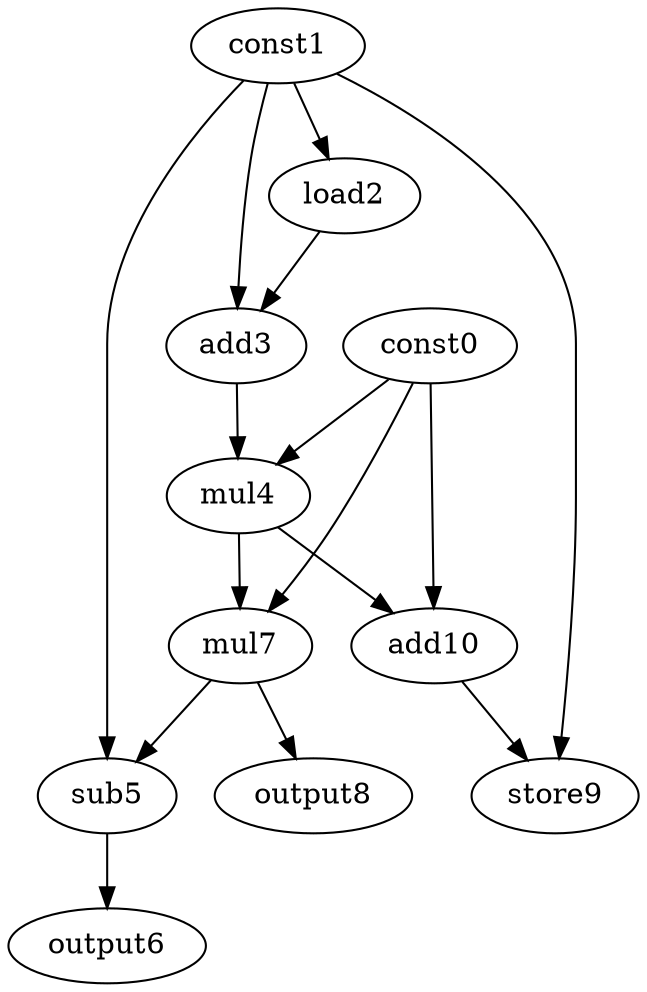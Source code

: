 digraph G { 
const0[opcode=const]; 
const1[opcode=const]; 
load2[opcode=load]; 
add3[opcode=add]; 
mul4[opcode=mul]; 
sub5[opcode=sub]; 
output6[opcode=output]; 
mul7[opcode=mul]; 
output8[opcode=output]; 
store9[opcode=store]; 
add10[opcode=add]; 
const1->load2[operand=0];
const1->add3[operand=0];
load2->add3[operand=1];
const0->mul4[operand=0];
add3->mul4[operand=1];
const0->mul7[operand=0];
mul4->mul7[operand=1];
const0->add10[operand=0];
mul4->add10[operand=1];
mul7->sub5[operand=0];
const1->sub5[operand=1];
mul7->output8[operand=0];
const1->store9[operand=0];
add10->store9[operand=1];
sub5->output6[operand=0];
}

